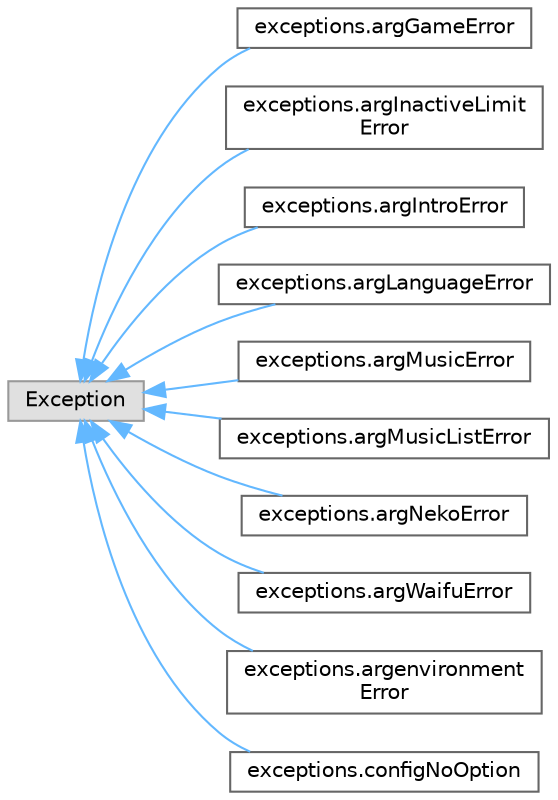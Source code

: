 digraph "Graphical Class Hierarchy"
{
 // LATEX_PDF_SIZE
  bgcolor="transparent";
  edge [fontname=Helvetica,fontsize=10,labelfontname=Helvetica,labelfontsize=10];
  node [fontname=Helvetica,fontsize=10,shape=box,height=0.2,width=0.4];
  rankdir="LR";
  Node0 [label="Exception",height=0.2,width=0.4,color="grey60", fillcolor="#E0E0E0", style="filled",tooltip=" "];
  Node0 -> Node1 [dir="back",color="steelblue1",style="solid"];
  Node1 [label="exceptions.argGameError",height=0.2,width=0.4,color="grey40", fillcolor="white", style="filled",URL="$dc/d31/classexceptions_1_1arg_game_error.html",tooltip=" "];
  Node0 -> Node2 [dir="back",color="steelblue1",style="solid"];
  Node2 [label="exceptions.argInactiveLimit\lError",height=0.2,width=0.4,color="grey40", fillcolor="white", style="filled",URL="$df/deb/classexceptions_1_1arg_inactive_limit_error.html",tooltip=" "];
  Node0 -> Node3 [dir="back",color="steelblue1",style="solid"];
  Node3 [label="exceptions.argIntroError",height=0.2,width=0.4,color="grey40", fillcolor="white", style="filled",URL="$d6/d2b/classexceptions_1_1arg_intro_error.html",tooltip=" "];
  Node0 -> Node4 [dir="back",color="steelblue1",style="solid"];
  Node4 [label="exceptions.argLanguageError",height=0.2,width=0.4,color="grey40", fillcolor="white", style="filled",URL="$d7/d77/classexceptions_1_1arg_language_error.html",tooltip=" "];
  Node0 -> Node5 [dir="back",color="steelblue1",style="solid"];
  Node5 [label="exceptions.argMusicError",height=0.2,width=0.4,color="grey40", fillcolor="white", style="filled",URL="$d5/d36/classexceptions_1_1arg_music_error.html",tooltip=" "];
  Node0 -> Node6 [dir="back",color="steelblue1",style="solid"];
  Node6 [label="exceptions.argMusicListError",height=0.2,width=0.4,color="grey40", fillcolor="white", style="filled",URL="$df/de6/classexceptions_1_1arg_music_list_error.html",tooltip=" "];
  Node0 -> Node7 [dir="back",color="steelblue1",style="solid"];
  Node7 [label="exceptions.argNekoError",height=0.2,width=0.4,color="grey40", fillcolor="white", style="filled",URL="$d1/d60/classexceptions_1_1arg_neko_error.html",tooltip=" "];
  Node0 -> Node8 [dir="back",color="steelblue1",style="solid"];
  Node8 [label="exceptions.argWaifuError",height=0.2,width=0.4,color="grey40", fillcolor="white", style="filled",URL="$da/dcb/classexceptions_1_1arg_waifu_error.html",tooltip=" "];
  Node0 -> Node9 [dir="back",color="steelblue1",style="solid"];
  Node9 [label="exceptions.argenvironment\lError",height=0.2,width=0.4,color="grey40", fillcolor="white", style="filled",URL="$d2/d37/classexceptions_1_1argenvironment_error.html",tooltip=" "];
  Node0 -> Node10 [dir="back",color="steelblue1",style="solid"];
  Node10 [label="exceptions.configNoOption",height=0.2,width=0.4,color="grey40", fillcolor="white", style="filled",URL="$dd/d3d/classexceptions_1_1config_no_option.html",tooltip=" "];
}
